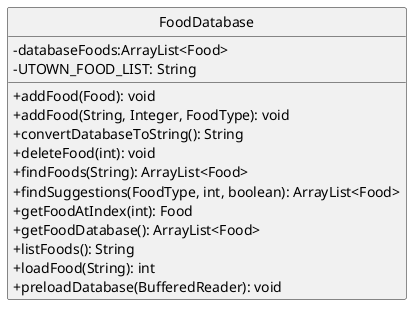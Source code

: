 @startuml
'https://plantuml.com/class-diagram

hide circle
skinparam classAttributeIconSize 0

class FoodDatabase {
- databaseFoods:ArrayList<Food>
- UTOWN_FOOD_LIST: String
+ addFood(Food): void
+ addFood(String, Integer, FoodType): void
+ convertDatabaseToString(): String
+ deleteFood(int): void
+ findFoods(String): ArrayList<Food>
+ findSuggestions(FoodType, int, boolean): ArrayList<Food>
+ getFoodAtIndex(int): Food
+ getFoodDatabase(): ArrayList<Food>
+ listFoods(): String
+ loadFood(String): int
+ preloadDatabase(BufferedReader): void
}


@enduml